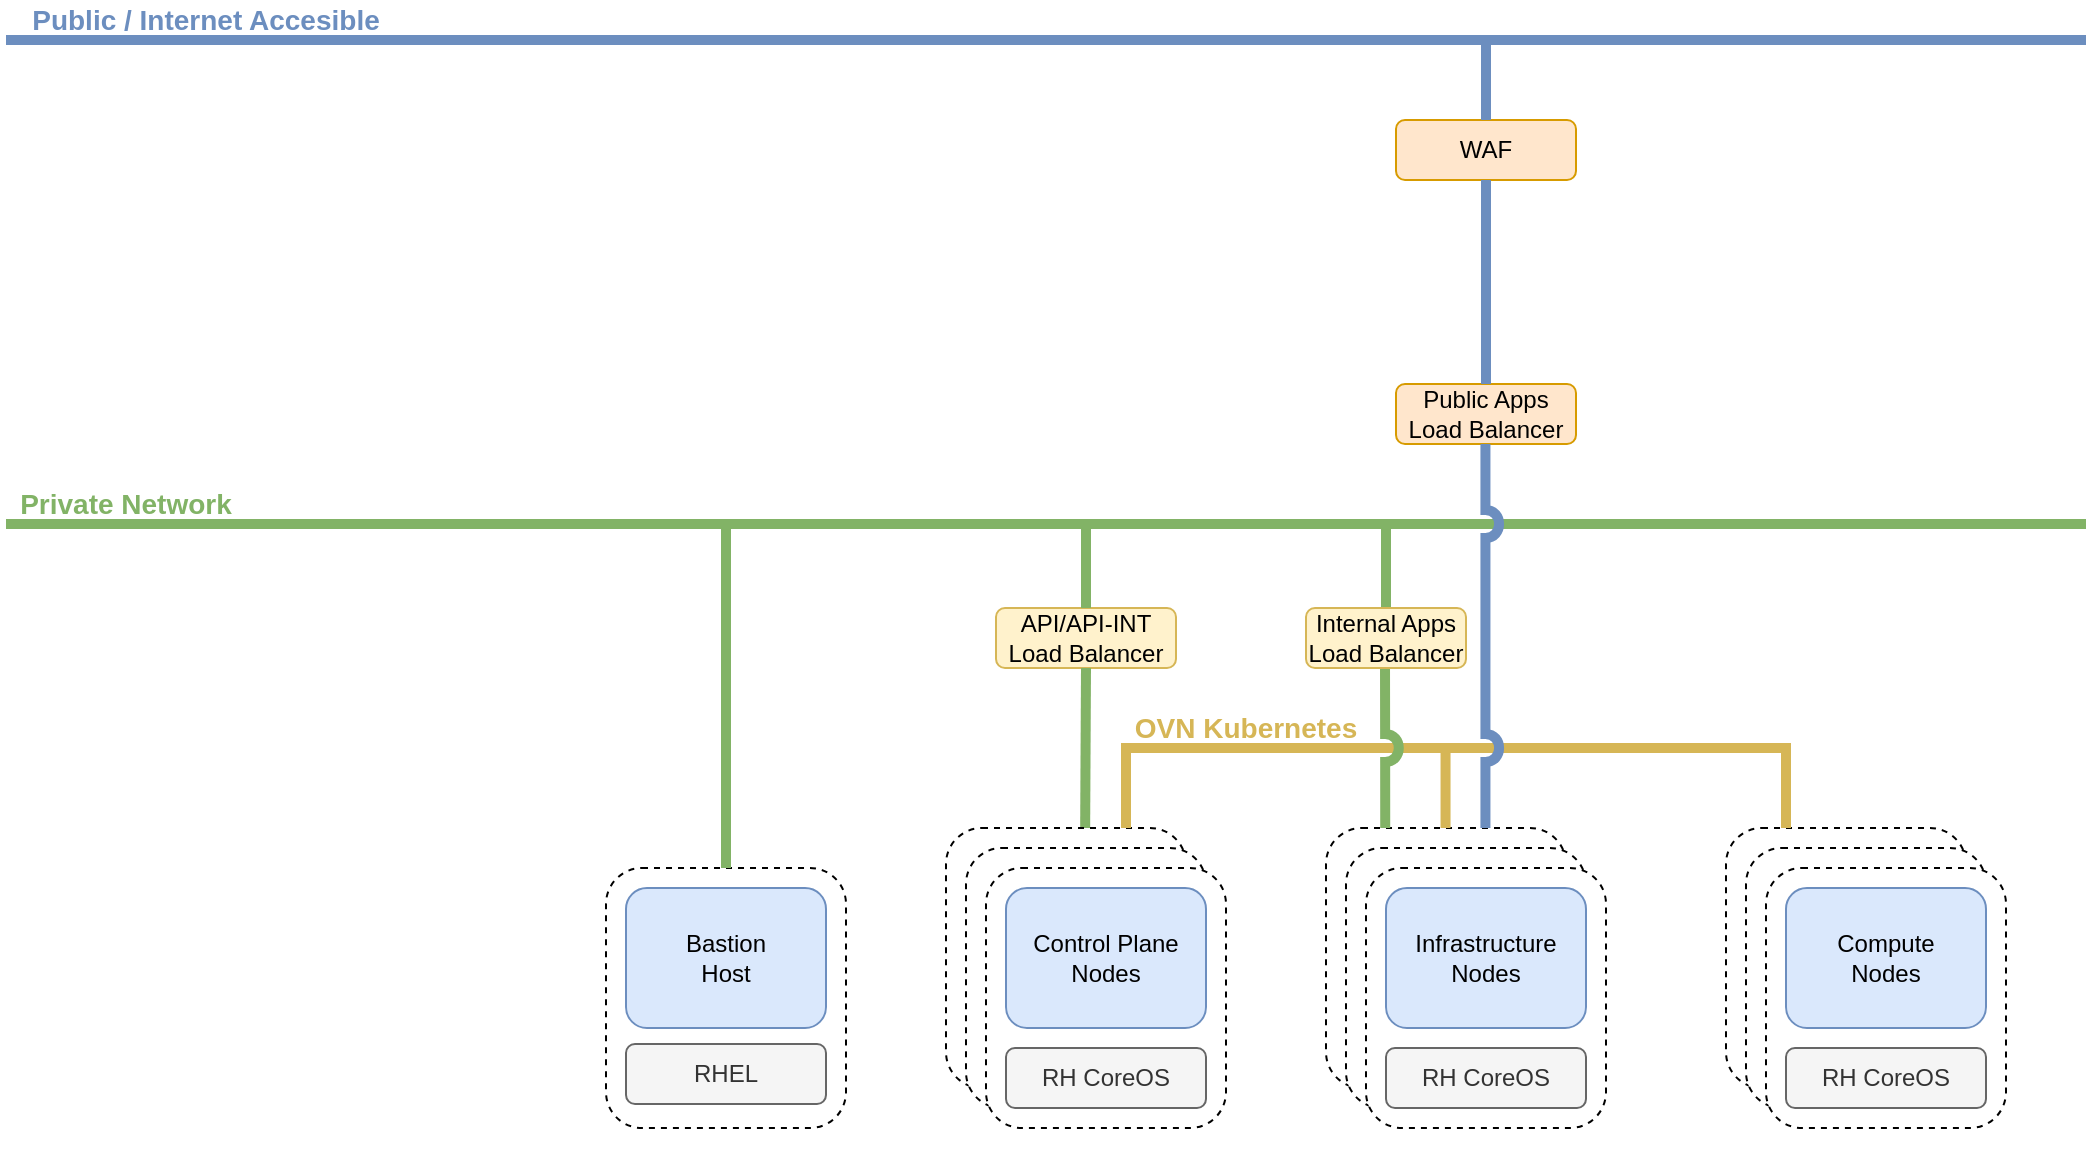 <mxfile version="25.0.3">
  <diagram id="rdSQkrDwh4uGQtIEfEWQ" name="Página-1">
    <mxGraphModel dx="2261" dy="-397" grid="1" gridSize="10" guides="1" tooltips="1" connect="1" arrows="1" fold="1" page="1" pageScale="1" pageWidth="827" pageHeight="1169" math="0" shadow="0">
      <root>
        <mxCell id="0" />
        <mxCell id="1" parent="0" />
        <mxCell id="tH1y4ioZTJWAMWztaJ1u-133" value="" style="rounded=1;whiteSpace=wrap;html=1;dashed=1;" vertex="1" parent="1">
          <mxGeometry x="-130" y="1614" width="120" height="130" as="geometry" />
        </mxCell>
        <mxCell id="tH1y4ioZTJWAMWztaJ1u-179" value="" style="rounded=1;whiteSpace=wrap;html=1;dashed=1;" vertex="1" parent="1">
          <mxGeometry x="-120" y="1624" width="120" height="130" as="geometry" />
        </mxCell>
        <mxCell id="tH1y4ioZTJWAMWztaJ1u-159" value="" style="endArrow=none;html=1;rounded=0;strokeWidth=5;fillColor=#dae8fc;strokeColor=#6c8ebf;" edge="1" parent="1">
          <mxGeometry width="50" height="50" relative="1" as="geometry">
            <mxPoint x="-790" y="1220" as="sourcePoint" />
            <mxPoint x="250" y="1220" as="targetPoint" />
          </mxGeometry>
        </mxCell>
        <mxCell id="tH1y4ioZTJWAMWztaJ1u-160" value="Public / Internet Accesible" style="text;html=1;align=center;verticalAlign=middle;whiteSpace=wrap;rounded=0;strokeWidth=1;fontSize=14;fontStyle=1;fontColor=#6C8EBF;" vertex="1" parent="1">
          <mxGeometry x="-790" y="1200" width="200" height="20" as="geometry" />
        </mxCell>
        <mxCell id="tH1y4ioZTJWAMWztaJ1u-161" value="" style="endArrow=none;html=1;rounded=0;strokeWidth=5;fillColor=#d5e8d4;strokeColor=#82b366;" edge="1" parent="1">
          <mxGeometry width="50" height="50" relative="1" as="geometry">
            <mxPoint x="-790" y="1462" as="sourcePoint" />
            <mxPoint x="250" y="1462" as="targetPoint" />
          </mxGeometry>
        </mxCell>
        <mxCell id="tH1y4ioZTJWAMWztaJ1u-162" value="Private Network" style="text;html=1;align=center;verticalAlign=middle;whiteSpace=wrap;rounded=0;strokeWidth=1;fontSize=14;fontStyle=1;fontColor=#82B366;" vertex="1" parent="1">
          <mxGeometry x="-790" y="1442" width="120" height="20" as="geometry" />
        </mxCell>
        <mxCell id="tH1y4ioZTJWAMWztaJ1u-163" value="" style="group" vertex="1" connectable="0" parent="1">
          <mxGeometry x="-490" y="1634" width="120" height="150" as="geometry" />
        </mxCell>
        <mxCell id="tH1y4ioZTJWAMWztaJ1u-156" value="" style="rounded=1;whiteSpace=wrap;html=1;dashed=1;" vertex="1" parent="tH1y4ioZTJWAMWztaJ1u-163">
          <mxGeometry width="120" height="130" as="geometry" />
        </mxCell>
        <mxCell id="tH1y4ioZTJWAMWztaJ1u-157" value="&lt;div&gt;&lt;br&gt;&lt;/div&gt;&lt;div&gt;Bastion&lt;br&gt;Host&lt;/div&gt;" style="rounded=1;whiteSpace=wrap;html=1;fillColor=#dae8fc;strokeColor=#6c8ebf;verticalAlign=top;" vertex="1" parent="tH1y4ioZTJWAMWztaJ1u-163">
          <mxGeometry x="10" y="10" width="100" height="70" as="geometry" />
        </mxCell>
        <mxCell id="tH1y4ioZTJWAMWztaJ1u-158" value="RHEL" style="rounded=1;whiteSpace=wrap;html=1;fillColor=#f5f5f5;strokeColor=#666666;fontColor=#333333;" vertex="1" parent="tH1y4ioZTJWAMWztaJ1u-163">
          <mxGeometry x="10" y="88" width="100" height="30" as="geometry" />
        </mxCell>
        <mxCell id="tH1y4ioZTJWAMWztaJ1u-164" value="" style="endArrow=none;html=1;rounded=0;strokeWidth=5;exitX=0.5;exitY=0;exitDx=0;exitDy=0;strokeColor=#82B366;" edge="1" parent="1" source="tH1y4ioZTJWAMWztaJ1u-156">
          <mxGeometry width="50" height="50" relative="1" as="geometry">
            <mxPoint x="-330" y="1514" as="sourcePoint" />
            <mxPoint x="-430" y="1464" as="targetPoint" />
          </mxGeometry>
        </mxCell>
        <mxCell id="tH1y4ioZTJWAMWztaJ1u-176" value="API/API-INT&lt;br&gt;Load Balancer" style="rounded=1;whiteSpace=wrap;html=1;fillColor=#fff2cc;strokeColor=#d6b656;" vertex="1" parent="1">
          <mxGeometry x="-295" y="1504" width="90" height="30" as="geometry" />
        </mxCell>
        <mxCell id="tH1y4ioZTJWAMWztaJ1u-177" value="" style="endArrow=none;html=1;rounded=0;strokeWidth=5;strokeColor=#82B366;" edge="1" parent="1">
          <mxGeometry width="50" height="50" relative="1" as="geometry">
            <mxPoint x="-250" y="1504" as="sourcePoint" />
            <mxPoint x="-250" y="1464" as="targetPoint" />
          </mxGeometry>
        </mxCell>
        <mxCell id="tH1y4ioZTJWAMWztaJ1u-178" value="" style="endArrow=none;html=1;rounded=0;strokeWidth=5;exitX=0.5;exitY=0;exitDx=0;exitDy=0;entryX=0.5;entryY=1;entryDx=0;entryDy=0;strokeColor=#82B366;" edge="1" parent="1" target="tH1y4ioZTJWAMWztaJ1u-176">
          <mxGeometry width="50" height="50" relative="1" as="geometry">
            <mxPoint x="-250.42" y="1614" as="sourcePoint" />
            <mxPoint x="-250.42" y="1554" as="targetPoint" />
          </mxGeometry>
        </mxCell>
        <mxCell id="tH1y4ioZTJWAMWztaJ1u-149" value="" style="rounded=1;whiteSpace=wrap;html=1;dashed=1;" vertex="1" parent="1">
          <mxGeometry x="-110" y="1634" width="120" height="130" as="geometry" />
        </mxCell>
        <mxCell id="tH1y4ioZTJWAMWztaJ1u-150" value="&lt;br&gt;&lt;div&gt;Infrastructure&lt;br&gt;Nodes&lt;/div&gt;" style="rounded=1;whiteSpace=wrap;html=1;fillColor=#dae8fc;strokeColor=#6c8ebf;verticalAlign=top;" vertex="1" parent="1">
          <mxGeometry x="-100" y="1644" width="100" height="70" as="geometry" />
        </mxCell>
        <mxCell id="tH1y4ioZTJWAMWztaJ1u-155" value="RH CoreOS" style="rounded=1;whiteSpace=wrap;html=1;fillColor=#f5f5f5;strokeColor=#666666;fontColor=#333333;" vertex="1" parent="1">
          <mxGeometry x="-100" y="1724" width="100" height="30" as="geometry" />
        </mxCell>
        <mxCell id="tH1y4ioZTJWAMWztaJ1u-103" value="" style="rounded=1;whiteSpace=wrap;html=1;dashed=1;" vertex="1" parent="1">
          <mxGeometry x="-320" y="1614" width="120" height="130" as="geometry" />
        </mxCell>
        <mxCell id="tH1y4ioZTJWAMWztaJ1u-174" value="" style="rounded=1;whiteSpace=wrap;html=1;dashed=1;" vertex="1" parent="1">
          <mxGeometry x="-310" y="1624" width="120" height="130" as="geometry" />
        </mxCell>
        <mxCell id="tH1y4ioZTJWAMWztaJ1u-170" value="" style="group" vertex="1" connectable="0" parent="1">
          <mxGeometry x="-300" y="1634" width="120" height="150" as="geometry" />
        </mxCell>
        <mxCell id="tH1y4ioZTJWAMWztaJ1u-171" value="" style="rounded=1;whiteSpace=wrap;html=1;dashed=1;" vertex="1" parent="tH1y4ioZTJWAMWztaJ1u-170">
          <mxGeometry width="120" height="130" as="geometry" />
        </mxCell>
        <mxCell id="tH1y4ioZTJWAMWztaJ1u-172" value="&lt;br&gt;&lt;div&gt;Control Plane&lt;br&gt;Nodes&lt;/div&gt;" style="rounded=1;whiteSpace=wrap;html=1;fillColor=#dae8fc;strokeColor=#6c8ebf;verticalAlign=top;" vertex="1" parent="tH1y4ioZTJWAMWztaJ1u-170">
          <mxGeometry x="10" y="10" width="100" height="70" as="geometry" />
        </mxCell>
        <mxCell id="tH1y4ioZTJWAMWztaJ1u-173" value="RH CoreOS" style="rounded=1;whiteSpace=wrap;html=1;fillColor=#f5f5f5;strokeColor=#666666;fontColor=#333333;" vertex="1" parent="tH1y4ioZTJWAMWztaJ1u-170">
          <mxGeometry x="10" y="90" width="100" height="30" as="geometry" />
        </mxCell>
        <mxCell id="tH1y4ioZTJWAMWztaJ1u-180" value="" style="rounded=1;whiteSpace=wrap;html=1;dashed=1;" vertex="1" parent="1">
          <mxGeometry x="70" y="1614" width="120" height="130" as="geometry" />
        </mxCell>
        <mxCell id="tH1y4ioZTJWAMWztaJ1u-181" value="" style="rounded=1;whiteSpace=wrap;html=1;dashed=1;" vertex="1" parent="1">
          <mxGeometry x="80" y="1624" width="120" height="130" as="geometry" />
        </mxCell>
        <mxCell id="tH1y4ioZTJWAMWztaJ1u-182" value="" style="rounded=1;whiteSpace=wrap;html=1;dashed=1;" vertex="1" parent="1">
          <mxGeometry x="90" y="1634" width="120" height="130" as="geometry" />
        </mxCell>
        <mxCell id="tH1y4ioZTJWAMWztaJ1u-183" value="&lt;br&gt;&lt;div&gt;Compute&lt;br&gt;Nodes&lt;/div&gt;" style="rounded=1;whiteSpace=wrap;html=1;fillColor=#dae8fc;strokeColor=#6c8ebf;verticalAlign=top;" vertex="1" parent="1">
          <mxGeometry x="100" y="1644" width="100" height="70" as="geometry" />
        </mxCell>
        <mxCell id="tH1y4ioZTJWAMWztaJ1u-184" value="RH CoreOS" style="rounded=1;whiteSpace=wrap;html=1;fillColor=#f5f5f5;strokeColor=#666666;fontColor=#333333;" vertex="1" parent="1">
          <mxGeometry x="100" y="1724" width="100" height="30" as="geometry" />
        </mxCell>
        <mxCell id="tH1y4ioZTJWAMWztaJ1u-193" value="" style="endArrow=none;html=1;rounded=0;strokeWidth=5;fillColor=#fff2cc;strokeColor=#d6b656;exitX=0.75;exitY=0;exitDx=0;exitDy=0;" edge="1" parent="1">
          <mxGeometry width="50" height="50" relative="1" as="geometry">
            <mxPoint x="-70.23" y="1614" as="sourcePoint" />
            <mxPoint x="-70.23" y="1574" as="targetPoint" />
          </mxGeometry>
        </mxCell>
        <mxCell id="tH1y4ioZTJWAMWztaJ1u-186" value="" style="endArrow=none;html=1;rounded=0;strokeWidth=5;fillColor=#fff2cc;strokeColor=#d6b656;targetPerimeterSpacing=0;curved=0;exitX=0.75;exitY=0;exitDx=0;exitDy=0;entryX=0.25;entryY=0;entryDx=0;entryDy=0;" edge="1" parent="1" source="tH1y4ioZTJWAMWztaJ1u-103" target="tH1y4ioZTJWAMWztaJ1u-180">
          <mxGeometry width="50" height="50" relative="1" as="geometry">
            <mxPoint x="-230" y="1574" as="sourcePoint" />
            <mxPoint x="170" y="1574" as="targetPoint" />
            <Array as="points">
              <mxPoint x="-230" y="1574" />
              <mxPoint x="100" y="1574" />
            </Array>
          </mxGeometry>
        </mxCell>
        <mxCell id="tH1y4ioZTJWAMWztaJ1u-196" value="OVN Kubernetes" style="text;html=1;align=center;verticalAlign=middle;whiteSpace=wrap;rounded=0;strokeWidth=1;fontSize=14;fontStyle=1;fontColor=#D6B656;" vertex="1" parent="1">
          <mxGeometry x="-230" y="1554" width="120" height="20" as="geometry" />
        </mxCell>
        <mxCell id="tH1y4ioZTJWAMWztaJ1u-198" value="Public Apps&lt;br&gt;Load Balancer" style="rounded=1;whiteSpace=wrap;html=1;fillColor=#ffe6cc;strokeColor=#d79b00;" vertex="1" parent="1">
          <mxGeometry x="-95" y="1392" width="90" height="30" as="geometry" />
        </mxCell>
        <mxCell id="tH1y4ioZTJWAMWztaJ1u-199" value="" style="endArrow=none;html=1;rounded=0;strokeWidth=5;strokeColor=#82B366;" edge="1" parent="1">
          <mxGeometry width="50" height="50" relative="1" as="geometry">
            <mxPoint x="-100" y="1504" as="sourcePoint" />
            <mxPoint x="-100" y="1464" as="targetPoint" />
          </mxGeometry>
        </mxCell>
        <mxCell id="tH1y4ioZTJWAMWztaJ1u-200" value="" style="endArrow=none;html=1;rounded=0;strokeWidth=5;strokeColor=#82B366;exitX=0.583;exitY=0;exitDx=0;exitDy=0;exitPerimeter=0;edgeStyle=elbowEdgeStyle;jumpStyle=arc;entryX=0.502;entryY=0.902;entryDx=0;entryDy=0;entryPerimeter=0;" edge="1" parent="1">
          <mxGeometry width="50" height="50" relative="1" as="geometry">
            <mxPoint x="-100.39" y="1614" as="sourcePoint" />
            <mxPoint x="-100.47" y="1529.06" as="targetPoint" />
            <Array as="points" />
          </mxGeometry>
        </mxCell>
        <mxCell id="tH1y4ioZTJWAMWztaJ1u-187" value="" style="endArrow=none;html=1;rounded=0;strokeWidth=5;fillColor=#d0cee2;strokeColor=#6C8EBF;entryX=0.5;entryY=1;entryDx=0;entryDy=0;exitX=0.25;exitY=0;exitDx=0;exitDy=0;jumpStyle=arc;" edge="1" parent="1">
          <mxGeometry width="50" height="50" relative="1" as="geometry">
            <mxPoint x="-50.28" y="1614" as="sourcePoint" />
            <mxPoint x="-50.28" y="1422" as="targetPoint" />
          </mxGeometry>
        </mxCell>
        <mxCell id="tH1y4ioZTJWAMWztaJ1u-202" value="WAF" style="rounded=1;whiteSpace=wrap;html=1;fillColor=#ffe6cc;strokeColor=#d79b00;" vertex="1" parent="1">
          <mxGeometry x="-95" y="1260" width="90" height="30" as="geometry" />
        </mxCell>
        <mxCell id="tH1y4ioZTJWAMWztaJ1u-203" value="" style="endArrow=none;html=1;rounded=0;strokeWidth=5;fillColor=#d0cee2;strokeColor=#6C8EBF;exitX=0.5;exitY=0;exitDx=0;exitDy=0;jumpStyle=arc;entryX=0.5;entryY=1;entryDx=0;entryDy=0;" edge="1" parent="1" source="tH1y4ioZTJWAMWztaJ1u-198" target="tH1y4ioZTJWAMWztaJ1u-202">
          <mxGeometry width="50" height="50" relative="1" as="geometry">
            <mxPoint x="-100" y="1482" as="sourcePoint" />
            <mxPoint x="-50" y="1312" as="targetPoint" />
          </mxGeometry>
        </mxCell>
        <mxCell id="tH1y4ioZTJWAMWztaJ1u-204" value="" style="endArrow=none;html=1;rounded=0;strokeWidth=5;fillColor=#d0cee2;strokeColor=#6C8EBF;exitX=0.5;exitY=0;exitDx=0;exitDy=0;jumpStyle=arc;" edge="1" parent="1" source="tH1y4ioZTJWAMWztaJ1u-202">
          <mxGeometry width="50" height="50" relative="1" as="geometry">
            <mxPoint x="-100.29" y="1322" as="sourcePoint" />
            <mxPoint x="-50" y="1222" as="targetPoint" />
          </mxGeometry>
        </mxCell>
        <mxCell id="tH1y4ioZTJWAMWztaJ1u-197" value="Internal Apps&lt;br&gt;Load Balancer" style="rounded=1;whiteSpace=wrap;html=1;fillColor=#fff2cc;strokeColor=#d6b656;" vertex="1" parent="1">
          <mxGeometry x="-140" y="1504" width="80" height="30" as="geometry" />
        </mxCell>
      </root>
    </mxGraphModel>
  </diagram>
</mxfile>
